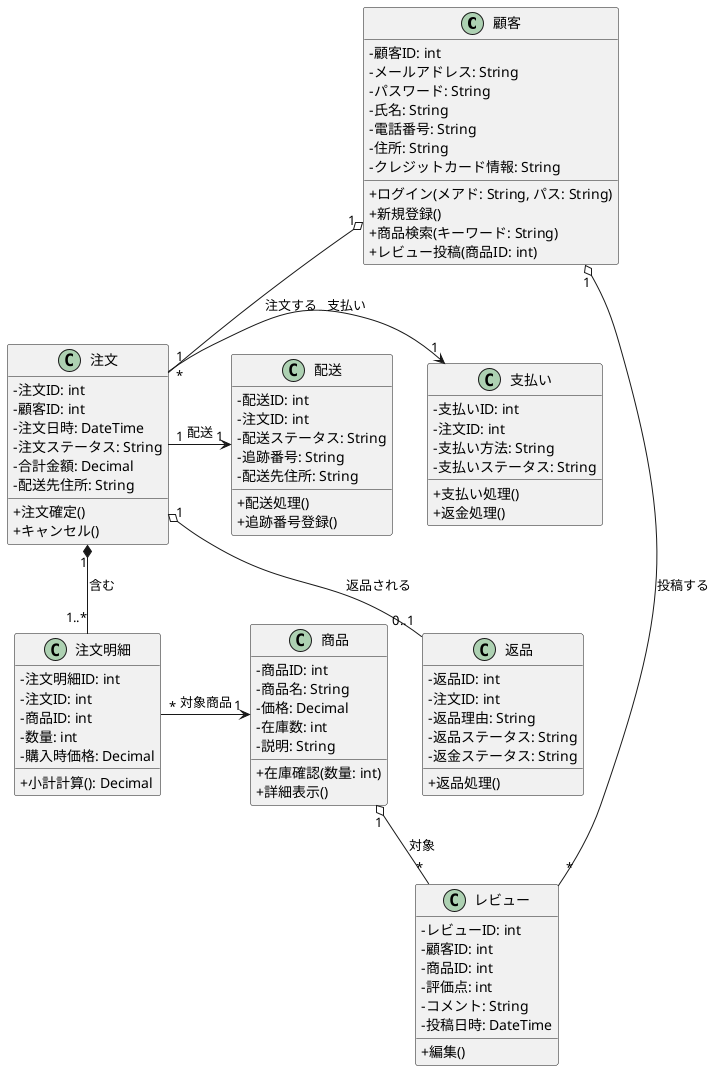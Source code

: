 @startuml Bag_systemドメインモデル図
skinparam handwritten false
skinparam classAttributeIconSize 0

class 顧客 {
    - 顧客ID: int
    - メールアドレス: String
    - パスワード: String
    - 氏名: String
    - 電話番号: String
    - 住所: String
    - クレジットカード情報: String
    + ログイン(メアド: String, パス: String)
    + 新規登録()
    + 商品検索(キーワード: String)
    + レビュー投稿(商品ID: int)
}

class 商品 {
    - 商品ID: int
    - 商品名: String
    - 価格: Decimal
    - 在庫数: int
    - 説明: String
    + 在庫確認(数量: int)
    + 詳細表示()
}

class 注文 {
    - 注文ID: int 
    - 顧客ID: int 
    - 注文日時: DateTime
    - 注文ステータス: String
    - 合計金額: Decimal
    - 配送先住所: String
    + 注文確定()
    + キャンセル()
}

class 注文明細 {
    - 注文明細ID: int 
    - 注文ID: int 
    - 商品ID: int 
    - 数量: int
    - 購入時価格: Decimal
    + 小計計算(): Decimal
}

class レビュー {
    - レビューID: int 
    - 顧客ID: int
    - 商品ID: int
    - 評価点: int
    - コメント: String
    - 投稿日時: DateTime
    + 編集()
}

class 支払い {
    - 支払いID: int 
    - 注文ID: int 
    - 支払い方法: String
    - 支払いステータス: String
    + 支払い処理()
    + 返金処理()
}

class 配送 {
    - 配送ID: int
    - 注文ID: int
    - 配送ステータス: String
    - 追跡番号: String
    - 配送先住所: String
    + 配送処理()
    + 追跡番号登録()
}

class 返品 {
    - 返品ID: int
    - 注文ID: int
    - 返品理由: String
    - 返品ステータス: String
    - 返金ステータス: String
    + 返品処理()
}

' ====================================================================
' 関連定義 (Associations)
' ====================================================================

' 顧客 - 注文 
顧客 "1" o-- "*" 注文 : 注文する

' 注文 - 注文明細 (注文は複数の明細を持つ)
注文 "1" *-- "1..*" 注文明細 : 含む

' ********** 修正箇所 **********
' 注文明細 -> 商品 (注文明細から商品を参照する一方向)
注文明細 "*" -> "1" 商品 : 対象商品
' ******************************

' 顧客 - レビュー
顧客 "1" o-- "*" レビュー : 投稿する

' 商品 - レビュー
商品 "1" o-- "*" レビュー : 対象

' 注文 -> 支払い
注文 "1" -> "1" 支払い : 支払い

' 注文 -> 配送
注文 "1" -> "1" 配送 : 配送

' 注文 - 返品
注文 "1" o-- "0..1" 返品 : 返品される

@enduml